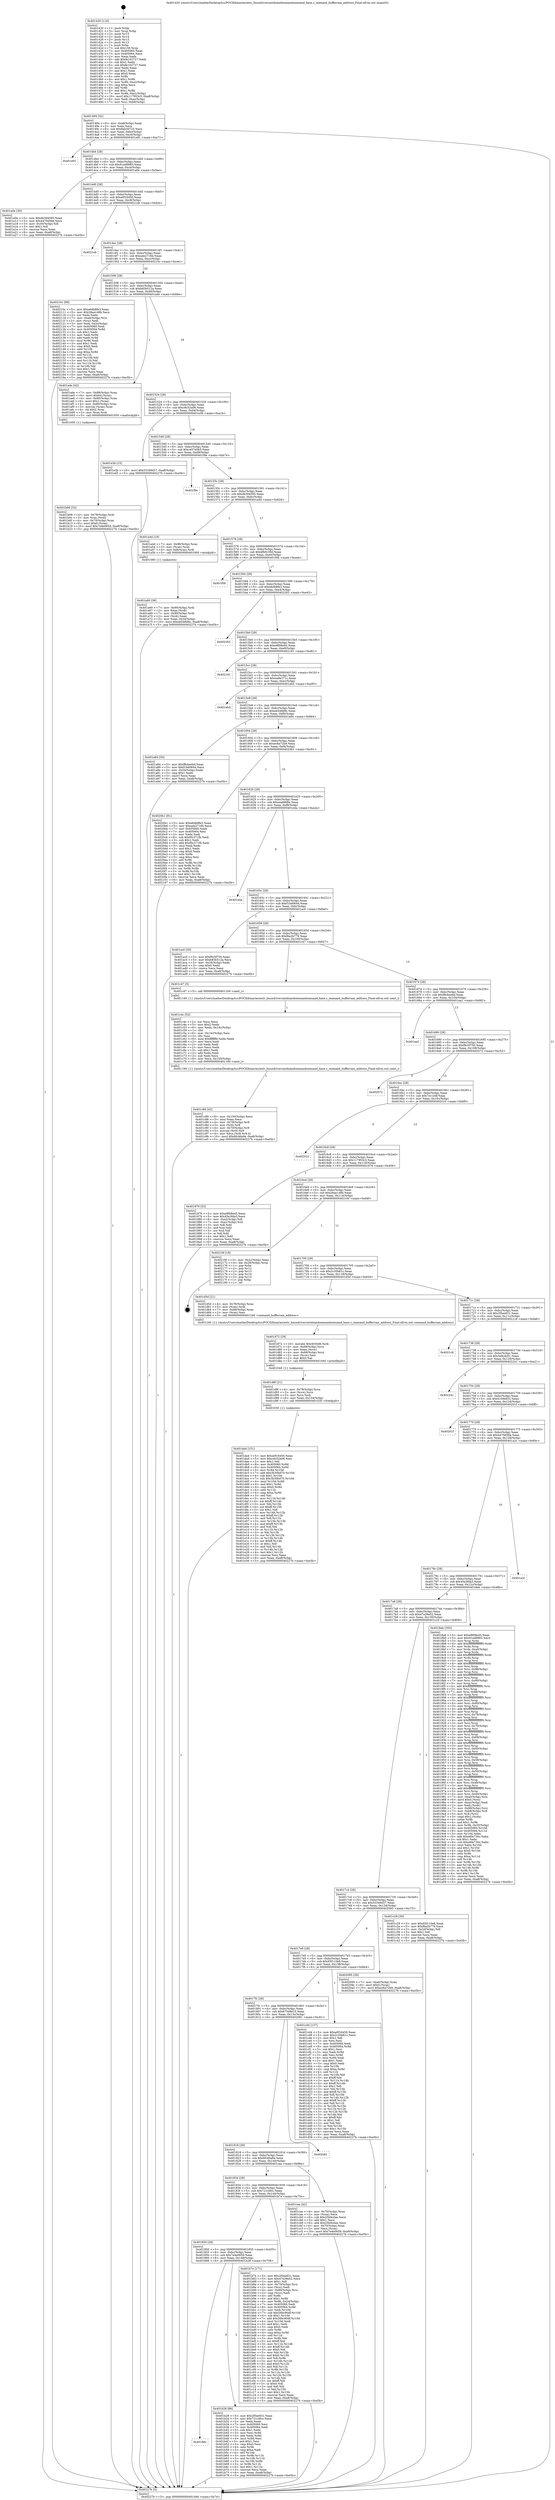 digraph "0x401420" {
  label = "0x401420 (/mnt/c/Users/mathe/Desktop/tcc/POCII/binaries/extr_linuxdriversmtdnandonenandonenand_base.c_onenand_bufferram_address_Final-ollvm.out::main(0))"
  labelloc = "t"
  node[shape=record]

  Entry [label="",width=0.3,height=0.3,shape=circle,fillcolor=black,style=filled]
  "0x401494" [label="{
     0x401494 [32]\l
     | [instrs]\l
     &nbsp;&nbsp;0x401494 \<+6\>: mov -0xa8(%rbp),%eax\l
     &nbsp;&nbsp;0x40149a \<+2\>: mov %eax,%ecx\l
     &nbsp;&nbsp;0x40149c \<+6\>: sub $0x8ab30723,%ecx\l
     &nbsp;&nbsp;0x4014a2 \<+6\>: mov %eax,-0xbc(%rbp)\l
     &nbsp;&nbsp;0x4014a8 \<+6\>: mov %ecx,-0xc0(%rbp)\l
     &nbsp;&nbsp;0x4014ae \<+6\>: je 0000000000401e91 \<main+0xa71\>\l
  }"]
  "0x401e91" [label="{
     0x401e91\l
  }", style=dashed]
  "0x4014b4" [label="{
     0x4014b4 [28]\l
     | [instrs]\l
     &nbsp;&nbsp;0x4014b4 \<+5\>: jmp 00000000004014b9 \<main+0x99\>\l
     &nbsp;&nbsp;0x4014b9 \<+6\>: mov -0xbc(%rbp),%eax\l
     &nbsp;&nbsp;0x4014bf \<+5\>: sub $0x91ed9883,%eax\l
     &nbsp;&nbsp;0x4014c4 \<+6\>: mov %eax,-0xc4(%rbp)\l
     &nbsp;&nbsp;0x4014ca \<+6\>: je 0000000000401a0e \<main+0x5ee\>\l
  }"]
  Exit [label="",width=0.3,height=0.3,shape=circle,fillcolor=black,style=filled,peripheries=2]
  "0x401a0e" [label="{
     0x401a0e [30]\l
     | [instrs]\l
     &nbsp;&nbsp;0x401a0e \<+5\>: mov $0xdb394595,%eax\l
     &nbsp;&nbsp;0x401a13 \<+5\>: mov $0x4470d56e,%ecx\l
     &nbsp;&nbsp;0x401a18 \<+3\>: mov -0x35(%rbp),%dl\l
     &nbsp;&nbsp;0x401a1b \<+3\>: test $0x1,%dl\l
     &nbsp;&nbsp;0x401a1e \<+3\>: cmovne %ecx,%eax\l
     &nbsp;&nbsp;0x401a21 \<+6\>: mov %eax,-0xa8(%rbp)\l
     &nbsp;&nbsp;0x401a27 \<+5\>: jmp 000000000040227b \<main+0xe5b\>\l
  }"]
  "0x4014d0" [label="{
     0x4014d0 [28]\l
     | [instrs]\l
     &nbsp;&nbsp;0x4014d0 \<+5\>: jmp 00000000004014d5 \<main+0xb5\>\l
     &nbsp;&nbsp;0x4014d5 \<+6\>: mov -0xbc(%rbp),%eax\l
     &nbsp;&nbsp;0x4014db \<+5\>: sub $0xa0f16450,%eax\l
     &nbsp;&nbsp;0x4014e0 \<+6\>: mov %eax,-0xc8(%rbp)\l
     &nbsp;&nbsp;0x4014e6 \<+6\>: je 00000000004021eb \<main+0xdcb\>\l
  }"]
  "0x401da4" [label="{
     0x401da4 [151]\l
     | [instrs]\l
     &nbsp;&nbsp;0x401da4 \<+5\>: mov $0xa0f16450,%eax\l
     &nbsp;&nbsp;0x401da9 \<+5\>: mov $0xc6c52a06,%esi\l
     &nbsp;&nbsp;0x401dae \<+2\>: mov $0x1,%dl\l
     &nbsp;&nbsp;0x401db0 \<+8\>: mov 0x405060,%r8d\l
     &nbsp;&nbsp;0x401db8 \<+8\>: mov 0x405064,%r9d\l
     &nbsp;&nbsp;0x401dc0 \<+3\>: mov %r8d,%r10d\l
     &nbsp;&nbsp;0x401dc3 \<+7\>: add $0x3b30bd70,%r10d\l
     &nbsp;&nbsp;0x401dca \<+4\>: sub $0x1,%r10d\l
     &nbsp;&nbsp;0x401dce \<+7\>: sub $0x3b30bd70,%r10d\l
     &nbsp;&nbsp;0x401dd5 \<+4\>: imul %r10d,%r8d\l
     &nbsp;&nbsp;0x401dd9 \<+4\>: and $0x1,%r8d\l
     &nbsp;&nbsp;0x401ddd \<+4\>: cmp $0x0,%r8d\l
     &nbsp;&nbsp;0x401de1 \<+4\>: sete %r11b\l
     &nbsp;&nbsp;0x401de5 \<+4\>: cmp $0xa,%r9d\l
     &nbsp;&nbsp;0x401de9 \<+3\>: setl %bl\l
     &nbsp;&nbsp;0x401dec \<+3\>: mov %r11b,%r14b\l
     &nbsp;&nbsp;0x401def \<+4\>: xor $0xff,%r14b\l
     &nbsp;&nbsp;0x401df3 \<+3\>: mov %bl,%r15b\l
     &nbsp;&nbsp;0x401df6 \<+4\>: xor $0xff,%r15b\l
     &nbsp;&nbsp;0x401dfa \<+3\>: xor $0x1,%dl\l
     &nbsp;&nbsp;0x401dfd \<+3\>: mov %r14b,%r12b\l
     &nbsp;&nbsp;0x401e00 \<+4\>: and $0xff,%r12b\l
     &nbsp;&nbsp;0x401e04 \<+3\>: and %dl,%r11b\l
     &nbsp;&nbsp;0x401e07 \<+3\>: mov %r15b,%r13b\l
     &nbsp;&nbsp;0x401e0a \<+4\>: and $0xff,%r13b\l
     &nbsp;&nbsp;0x401e0e \<+2\>: and %dl,%bl\l
     &nbsp;&nbsp;0x401e10 \<+3\>: or %r11b,%r12b\l
     &nbsp;&nbsp;0x401e13 \<+3\>: or %bl,%r13b\l
     &nbsp;&nbsp;0x401e16 \<+3\>: xor %r13b,%r12b\l
     &nbsp;&nbsp;0x401e19 \<+3\>: or %r15b,%r14b\l
     &nbsp;&nbsp;0x401e1c \<+4\>: xor $0xff,%r14b\l
     &nbsp;&nbsp;0x401e20 \<+3\>: or $0x1,%dl\l
     &nbsp;&nbsp;0x401e23 \<+3\>: and %dl,%r14b\l
     &nbsp;&nbsp;0x401e26 \<+3\>: or %r14b,%r12b\l
     &nbsp;&nbsp;0x401e29 \<+4\>: test $0x1,%r12b\l
     &nbsp;&nbsp;0x401e2d \<+3\>: cmovne %esi,%eax\l
     &nbsp;&nbsp;0x401e30 \<+6\>: mov %eax,-0xa8(%rbp)\l
     &nbsp;&nbsp;0x401e36 \<+5\>: jmp 000000000040227b \<main+0xe5b\>\l
  }"]
  "0x4021eb" [label="{
     0x4021eb\l
  }", style=dashed]
  "0x4014ec" [label="{
     0x4014ec [28]\l
     | [instrs]\l
     &nbsp;&nbsp;0x4014ec \<+5\>: jmp 00000000004014f1 \<main+0xd1\>\l
     &nbsp;&nbsp;0x4014f1 \<+6\>: mov -0xbc(%rbp),%eax\l
     &nbsp;&nbsp;0x4014f7 \<+5\>: sub $0xade2716b,%eax\l
     &nbsp;&nbsp;0x4014fc \<+6\>: mov %eax,-0xcc(%rbp)\l
     &nbsp;&nbsp;0x401502 \<+6\>: je 000000000040210c \<main+0xcec\>\l
  }"]
  "0x401d8f" [label="{
     0x401d8f [21]\l
     | [instrs]\l
     &nbsp;&nbsp;0x401d8f \<+4\>: mov -0x78(%rbp),%rcx\l
     &nbsp;&nbsp;0x401d93 \<+3\>: mov (%rcx),%rcx\l
     &nbsp;&nbsp;0x401d96 \<+3\>: mov %rcx,%rdi\l
     &nbsp;&nbsp;0x401d99 \<+6\>: mov %eax,-0x154(%rbp)\l
     &nbsp;&nbsp;0x401d9f \<+5\>: call 0000000000401030 \<free@plt\>\l
     | [calls]\l
     &nbsp;&nbsp;0x401030 \{1\} (unknown)\l
  }"]
  "0x40210c" [label="{
     0x40210c [99]\l
     | [instrs]\l
     &nbsp;&nbsp;0x40210c \<+5\>: mov $0xe6db8fe3,%eax\l
     &nbsp;&nbsp;0x402111 \<+5\>: mov $0x28aa148b,%ecx\l
     &nbsp;&nbsp;0x402116 \<+2\>: xor %edx,%edx\l
     &nbsp;&nbsp;0x402118 \<+7\>: mov -0xa0(%rbp),%rsi\l
     &nbsp;&nbsp;0x40211f \<+2\>: mov (%rsi),%edi\l
     &nbsp;&nbsp;0x402121 \<+3\>: mov %edi,-0x2c(%rbp)\l
     &nbsp;&nbsp;0x402124 \<+7\>: mov 0x405060,%edi\l
     &nbsp;&nbsp;0x40212b \<+8\>: mov 0x405064,%r8d\l
     &nbsp;&nbsp;0x402133 \<+3\>: sub $0x1,%edx\l
     &nbsp;&nbsp;0x402136 \<+3\>: mov %edi,%r9d\l
     &nbsp;&nbsp;0x402139 \<+3\>: add %edx,%r9d\l
     &nbsp;&nbsp;0x40213c \<+4\>: imul %r9d,%edi\l
     &nbsp;&nbsp;0x402140 \<+3\>: and $0x1,%edi\l
     &nbsp;&nbsp;0x402143 \<+3\>: cmp $0x0,%edi\l
     &nbsp;&nbsp;0x402146 \<+4\>: sete %r10b\l
     &nbsp;&nbsp;0x40214a \<+4\>: cmp $0xa,%r8d\l
     &nbsp;&nbsp;0x40214e \<+4\>: setl %r11b\l
     &nbsp;&nbsp;0x402152 \<+3\>: mov %r10b,%bl\l
     &nbsp;&nbsp;0x402155 \<+3\>: and %r11b,%bl\l
     &nbsp;&nbsp;0x402158 \<+3\>: xor %r11b,%r10b\l
     &nbsp;&nbsp;0x40215b \<+3\>: or %r10b,%bl\l
     &nbsp;&nbsp;0x40215e \<+3\>: test $0x1,%bl\l
     &nbsp;&nbsp;0x402161 \<+3\>: cmovne %ecx,%eax\l
     &nbsp;&nbsp;0x402164 \<+6\>: mov %eax,-0xa8(%rbp)\l
     &nbsp;&nbsp;0x40216a \<+5\>: jmp 000000000040227b \<main+0xe5b\>\l
  }"]
  "0x401508" [label="{
     0x401508 [28]\l
     | [instrs]\l
     &nbsp;&nbsp;0x401508 \<+5\>: jmp 000000000040150d \<main+0xed\>\l
     &nbsp;&nbsp;0x40150d \<+6\>: mov -0xbc(%rbp),%eax\l
     &nbsp;&nbsp;0x401513 \<+5\>: sub $0xb83b512a,%eax\l
     &nbsp;&nbsp;0x401518 \<+6\>: mov %eax,-0xd0(%rbp)\l
     &nbsp;&nbsp;0x40151e \<+6\>: je 0000000000401ade \<main+0x6be\>\l
  }"]
  "0x401d72" [label="{
     0x401d72 [29]\l
     | [instrs]\l
     &nbsp;&nbsp;0x401d72 \<+10\>: movabs $0x4030d6,%rdi\l
     &nbsp;&nbsp;0x401d7c \<+4\>: mov -0x68(%rbp),%rcx\l
     &nbsp;&nbsp;0x401d80 \<+2\>: mov %eax,(%rcx)\l
     &nbsp;&nbsp;0x401d82 \<+4\>: mov -0x68(%rbp),%rcx\l
     &nbsp;&nbsp;0x401d86 \<+2\>: mov (%rcx),%esi\l
     &nbsp;&nbsp;0x401d88 \<+2\>: mov $0x0,%al\l
     &nbsp;&nbsp;0x401d8a \<+5\>: call 0000000000401040 \<printf@plt\>\l
     | [calls]\l
     &nbsp;&nbsp;0x401040 \{1\} (unknown)\l
  }"]
  "0x401ade" [label="{
     0x401ade [42]\l
     | [instrs]\l
     &nbsp;&nbsp;0x401ade \<+7\>: mov -0x88(%rbp),%rax\l
     &nbsp;&nbsp;0x401ae5 \<+6\>: movl $0x64,(%rax)\l
     &nbsp;&nbsp;0x401aeb \<+4\>: mov -0x80(%rbp),%rax\l
     &nbsp;&nbsp;0x401aef \<+6\>: movl $0x1,(%rax)\l
     &nbsp;&nbsp;0x401af5 \<+4\>: mov -0x80(%rbp),%rax\l
     &nbsp;&nbsp;0x401af9 \<+3\>: movslq (%rax),%rax\l
     &nbsp;&nbsp;0x401afc \<+4\>: shl $0x2,%rax\l
     &nbsp;&nbsp;0x401b00 \<+3\>: mov %rax,%rdi\l
     &nbsp;&nbsp;0x401b03 \<+5\>: call 0000000000401050 \<malloc@plt\>\l
     | [calls]\l
     &nbsp;&nbsp;0x401050 \{1\} (unknown)\l
  }"]
  "0x401524" [label="{
     0x401524 [28]\l
     | [instrs]\l
     &nbsp;&nbsp;0x401524 \<+5\>: jmp 0000000000401529 \<main+0x109\>\l
     &nbsp;&nbsp;0x401529 \<+6\>: mov -0xbc(%rbp),%eax\l
     &nbsp;&nbsp;0x40152f \<+5\>: sub $0xc6c52a06,%eax\l
     &nbsp;&nbsp;0x401534 \<+6\>: mov %eax,-0xd4(%rbp)\l
     &nbsp;&nbsp;0x40153a \<+6\>: je 0000000000401e3b \<main+0xa1b\>\l
  }"]
  "0x401c80" [label="{
     0x401c80 [42]\l
     | [instrs]\l
     &nbsp;&nbsp;0x401c80 \<+6\>: mov -0x150(%rbp),%ecx\l
     &nbsp;&nbsp;0x401c86 \<+3\>: imul %eax,%ecx\l
     &nbsp;&nbsp;0x401c89 \<+4\>: mov -0x78(%rbp),%r8\l
     &nbsp;&nbsp;0x401c8d \<+3\>: mov (%r8),%r8\l
     &nbsp;&nbsp;0x401c90 \<+4\>: mov -0x70(%rbp),%r9\l
     &nbsp;&nbsp;0x401c94 \<+3\>: movslq (%r9),%r9\l
     &nbsp;&nbsp;0x401c97 \<+4\>: mov %ecx,(%r8,%r9,4)\l
     &nbsp;&nbsp;0x401c9b \<+10\>: movl $0x6fc46a9e,-0xa8(%rbp)\l
     &nbsp;&nbsp;0x401ca5 \<+5\>: jmp 000000000040227b \<main+0xe5b\>\l
  }"]
  "0x401e3b" [label="{
     0x401e3b [15]\l
     | [instrs]\l
     &nbsp;&nbsp;0x401e3b \<+10\>: movl $0x53349d37,-0xa8(%rbp)\l
     &nbsp;&nbsp;0x401e45 \<+5\>: jmp 000000000040227b \<main+0xe5b\>\l
  }"]
  "0x401540" [label="{
     0x401540 [28]\l
     | [instrs]\l
     &nbsp;&nbsp;0x401540 \<+5\>: jmp 0000000000401545 \<main+0x125\>\l
     &nbsp;&nbsp;0x401545 \<+6\>: mov -0xbc(%rbp),%eax\l
     &nbsp;&nbsp;0x40154b \<+5\>: sub $0xce57a0b5,%eax\l
     &nbsp;&nbsp;0x401550 \<+6\>: mov %eax,-0xd8(%rbp)\l
     &nbsp;&nbsp;0x401556 \<+6\>: je 0000000000401f9e \<main+0xb7e\>\l
  }"]
  "0x401c4c" [label="{
     0x401c4c [52]\l
     | [instrs]\l
     &nbsp;&nbsp;0x401c4c \<+2\>: xor %ecx,%ecx\l
     &nbsp;&nbsp;0x401c4e \<+5\>: mov $0x2,%edx\l
     &nbsp;&nbsp;0x401c53 \<+6\>: mov %edx,-0x14c(%rbp)\l
     &nbsp;&nbsp;0x401c59 \<+1\>: cltd\l
     &nbsp;&nbsp;0x401c5a \<+6\>: mov -0x14c(%rbp),%esi\l
     &nbsp;&nbsp;0x401c60 \<+2\>: idiv %esi\l
     &nbsp;&nbsp;0x401c62 \<+6\>: imul $0xfffffffe,%edx,%edx\l
     &nbsp;&nbsp;0x401c68 \<+2\>: mov %ecx,%edi\l
     &nbsp;&nbsp;0x401c6a \<+2\>: sub %edx,%edi\l
     &nbsp;&nbsp;0x401c6c \<+2\>: mov %ecx,%edx\l
     &nbsp;&nbsp;0x401c6e \<+3\>: sub $0x1,%edx\l
     &nbsp;&nbsp;0x401c71 \<+2\>: add %edx,%edi\l
     &nbsp;&nbsp;0x401c73 \<+2\>: sub %edi,%ecx\l
     &nbsp;&nbsp;0x401c75 \<+6\>: mov %ecx,-0x150(%rbp)\l
     &nbsp;&nbsp;0x401c7b \<+5\>: call 0000000000401160 \<next_i\>\l
     | [calls]\l
     &nbsp;&nbsp;0x401160 \{1\} (/mnt/c/Users/mathe/Desktop/tcc/POCII/binaries/extr_linuxdriversmtdnandonenandonenand_base.c_onenand_bufferram_address_Final-ollvm.out::next_i)\l
  }"]
  "0x401f9e" [label="{
     0x401f9e\l
  }", style=dashed]
  "0x40155c" [label="{
     0x40155c [28]\l
     | [instrs]\l
     &nbsp;&nbsp;0x40155c \<+5\>: jmp 0000000000401561 \<main+0x141\>\l
     &nbsp;&nbsp;0x401561 \<+6\>: mov -0xbc(%rbp),%eax\l
     &nbsp;&nbsp;0x401567 \<+5\>: sub $0xdb394595,%eax\l
     &nbsp;&nbsp;0x40156c \<+6\>: mov %eax,-0xdc(%rbp)\l
     &nbsp;&nbsp;0x401572 \<+6\>: je 0000000000401a4d \<main+0x62d\>\l
  }"]
  "0x40186c" [label="{
     0x40186c\l
  }", style=dashed]
  "0x401a4d" [label="{
     0x401a4d [19]\l
     | [instrs]\l
     &nbsp;&nbsp;0x401a4d \<+7\>: mov -0x98(%rbp),%rax\l
     &nbsp;&nbsp;0x401a54 \<+3\>: mov (%rax),%rax\l
     &nbsp;&nbsp;0x401a57 \<+4\>: mov 0x8(%rax),%rdi\l
     &nbsp;&nbsp;0x401a5b \<+5\>: call 0000000000401060 \<atoi@plt\>\l
     | [calls]\l
     &nbsp;&nbsp;0x401060 \{1\} (unknown)\l
  }"]
  "0x401578" [label="{
     0x401578 [28]\l
     | [instrs]\l
     &nbsp;&nbsp;0x401578 \<+5\>: jmp 000000000040157d \<main+0x15d\>\l
     &nbsp;&nbsp;0x40157d \<+6\>: mov -0xbc(%rbp),%eax\l
     &nbsp;&nbsp;0x401583 \<+5\>: sub $0xdfb0c30d,%eax\l
     &nbsp;&nbsp;0x401588 \<+6\>: mov %eax,-0xe0(%rbp)\l
     &nbsp;&nbsp;0x40158e \<+6\>: je 0000000000401f0b \<main+0xaeb\>\l
  }"]
  "0x401b28" [label="{
     0x401b28 [86]\l
     | [instrs]\l
     &nbsp;&nbsp;0x401b28 \<+5\>: mov $0x2f5ee631,%eax\l
     &nbsp;&nbsp;0x401b2d \<+5\>: mov $0x721c0fcc,%ecx\l
     &nbsp;&nbsp;0x401b32 \<+2\>: xor %edx,%edx\l
     &nbsp;&nbsp;0x401b34 \<+7\>: mov 0x405060,%esi\l
     &nbsp;&nbsp;0x401b3b \<+7\>: mov 0x405064,%edi\l
     &nbsp;&nbsp;0x401b42 \<+3\>: sub $0x1,%edx\l
     &nbsp;&nbsp;0x401b45 \<+3\>: mov %esi,%r8d\l
     &nbsp;&nbsp;0x401b48 \<+3\>: add %edx,%r8d\l
     &nbsp;&nbsp;0x401b4b \<+4\>: imul %r8d,%esi\l
     &nbsp;&nbsp;0x401b4f \<+3\>: and $0x1,%esi\l
     &nbsp;&nbsp;0x401b52 \<+3\>: cmp $0x0,%esi\l
     &nbsp;&nbsp;0x401b55 \<+4\>: sete %r9b\l
     &nbsp;&nbsp;0x401b59 \<+3\>: cmp $0xa,%edi\l
     &nbsp;&nbsp;0x401b5c \<+4\>: setl %r10b\l
     &nbsp;&nbsp;0x401b60 \<+3\>: mov %r9b,%r11b\l
     &nbsp;&nbsp;0x401b63 \<+3\>: and %r10b,%r11b\l
     &nbsp;&nbsp;0x401b66 \<+3\>: xor %r10b,%r9b\l
     &nbsp;&nbsp;0x401b69 \<+3\>: or %r9b,%r11b\l
     &nbsp;&nbsp;0x401b6c \<+4\>: test $0x1,%r11b\l
     &nbsp;&nbsp;0x401b70 \<+3\>: cmovne %ecx,%eax\l
     &nbsp;&nbsp;0x401b73 \<+6\>: mov %eax,-0xa8(%rbp)\l
     &nbsp;&nbsp;0x401b79 \<+5\>: jmp 000000000040227b \<main+0xe5b\>\l
  }"]
  "0x401f0b" [label="{
     0x401f0b\l
  }", style=dashed]
  "0x401594" [label="{
     0x401594 [28]\l
     | [instrs]\l
     &nbsp;&nbsp;0x401594 \<+5\>: jmp 0000000000401599 \<main+0x179\>\l
     &nbsp;&nbsp;0x401599 \<+6\>: mov -0xbc(%rbp),%eax\l
     &nbsp;&nbsp;0x40159f \<+5\>: sub $0xe6db8fe3,%eax\l
     &nbsp;&nbsp;0x4015a4 \<+6\>: mov %eax,-0xe4(%rbp)\l
     &nbsp;&nbsp;0x4015aa \<+6\>: je 0000000000402263 \<main+0xe43\>\l
  }"]
  "0x401850" [label="{
     0x401850 [28]\l
     | [instrs]\l
     &nbsp;&nbsp;0x401850 \<+5\>: jmp 0000000000401855 \<main+0x435\>\l
     &nbsp;&nbsp;0x401855 \<+6\>: mov -0xbc(%rbp),%eax\l
     &nbsp;&nbsp;0x40185b \<+5\>: sub $0x7e4e0659,%eax\l
     &nbsp;&nbsp;0x401860 \<+6\>: mov %eax,-0x148(%rbp)\l
     &nbsp;&nbsp;0x401866 \<+6\>: je 0000000000401b28 \<main+0x708\>\l
  }"]
  "0x402263" [label="{
     0x402263\l
  }", style=dashed]
  "0x4015b0" [label="{
     0x4015b0 [28]\l
     | [instrs]\l
     &nbsp;&nbsp;0x4015b0 \<+5\>: jmp 00000000004015b5 \<main+0x195\>\l
     &nbsp;&nbsp;0x4015b5 \<+6\>: mov -0xbc(%rbp),%eax\l
     &nbsp;&nbsp;0x4015bb \<+5\>: sub $0xe8f08e45,%eax\l
     &nbsp;&nbsp;0x4015c0 \<+6\>: mov %eax,-0xe8(%rbp)\l
     &nbsp;&nbsp;0x4015c6 \<+6\>: je 0000000000402181 \<main+0xd61\>\l
  }"]
  "0x401b7e" [label="{
     0x401b7e [171]\l
     | [instrs]\l
     &nbsp;&nbsp;0x401b7e \<+5\>: mov $0x2f5ee631,%eax\l
     &nbsp;&nbsp;0x401b83 \<+5\>: mov $0x47a39e52,%ecx\l
     &nbsp;&nbsp;0x401b88 \<+2\>: mov $0x1,%dl\l
     &nbsp;&nbsp;0x401b8a \<+4\>: mov -0x70(%rbp),%rsi\l
     &nbsp;&nbsp;0x401b8e \<+2\>: mov (%rsi),%edi\l
     &nbsp;&nbsp;0x401b90 \<+4\>: mov -0x80(%rbp),%rsi\l
     &nbsp;&nbsp;0x401b94 \<+2\>: cmp (%rsi),%edi\l
     &nbsp;&nbsp;0x401b96 \<+4\>: setl %r8b\l
     &nbsp;&nbsp;0x401b9a \<+4\>: and $0x1,%r8b\l
     &nbsp;&nbsp;0x401b9e \<+4\>: mov %r8b,-0x2d(%rbp)\l
     &nbsp;&nbsp;0x401ba2 \<+7\>: mov 0x405060,%edi\l
     &nbsp;&nbsp;0x401ba9 \<+8\>: mov 0x405064,%r9d\l
     &nbsp;&nbsp;0x401bb1 \<+3\>: mov %edi,%r10d\l
     &nbsp;&nbsp;0x401bb4 \<+7\>: sub $0x26bc90df,%r10d\l
     &nbsp;&nbsp;0x401bbb \<+4\>: sub $0x1,%r10d\l
     &nbsp;&nbsp;0x401bbf \<+7\>: add $0x26bc90df,%r10d\l
     &nbsp;&nbsp;0x401bc6 \<+4\>: imul %r10d,%edi\l
     &nbsp;&nbsp;0x401bca \<+3\>: and $0x1,%edi\l
     &nbsp;&nbsp;0x401bcd \<+3\>: cmp $0x0,%edi\l
     &nbsp;&nbsp;0x401bd0 \<+4\>: sete %r8b\l
     &nbsp;&nbsp;0x401bd4 \<+4\>: cmp $0xa,%r9d\l
     &nbsp;&nbsp;0x401bd8 \<+4\>: setl %r11b\l
     &nbsp;&nbsp;0x401bdc \<+3\>: mov %r8b,%bl\l
     &nbsp;&nbsp;0x401bdf \<+3\>: xor $0xff,%bl\l
     &nbsp;&nbsp;0x401be2 \<+3\>: mov %r11b,%r14b\l
     &nbsp;&nbsp;0x401be5 \<+4\>: xor $0xff,%r14b\l
     &nbsp;&nbsp;0x401be9 \<+3\>: xor $0x0,%dl\l
     &nbsp;&nbsp;0x401bec \<+3\>: mov %bl,%r15b\l
     &nbsp;&nbsp;0x401bef \<+4\>: and $0x0,%r15b\l
     &nbsp;&nbsp;0x401bf3 \<+3\>: and %dl,%r8b\l
     &nbsp;&nbsp;0x401bf6 \<+3\>: mov %r14b,%r12b\l
     &nbsp;&nbsp;0x401bf9 \<+4\>: and $0x0,%r12b\l
     &nbsp;&nbsp;0x401bfd \<+3\>: and %dl,%r11b\l
     &nbsp;&nbsp;0x401c00 \<+3\>: or %r8b,%r15b\l
     &nbsp;&nbsp;0x401c03 \<+3\>: or %r11b,%r12b\l
     &nbsp;&nbsp;0x401c06 \<+3\>: xor %r12b,%r15b\l
     &nbsp;&nbsp;0x401c09 \<+3\>: or %r14b,%bl\l
     &nbsp;&nbsp;0x401c0c \<+3\>: xor $0xff,%bl\l
     &nbsp;&nbsp;0x401c0f \<+3\>: or $0x0,%dl\l
     &nbsp;&nbsp;0x401c12 \<+2\>: and %dl,%bl\l
     &nbsp;&nbsp;0x401c14 \<+3\>: or %bl,%r15b\l
     &nbsp;&nbsp;0x401c17 \<+4\>: test $0x1,%r15b\l
     &nbsp;&nbsp;0x401c1b \<+3\>: cmovne %ecx,%eax\l
     &nbsp;&nbsp;0x401c1e \<+6\>: mov %eax,-0xa8(%rbp)\l
     &nbsp;&nbsp;0x401c24 \<+5\>: jmp 000000000040227b \<main+0xe5b\>\l
  }"]
  "0x402181" [label="{
     0x402181\l
  }", style=dashed]
  "0x4015cc" [label="{
     0x4015cc [28]\l
     | [instrs]\l
     &nbsp;&nbsp;0x4015cc \<+5\>: jmp 00000000004015d1 \<main+0x1b1\>\l
     &nbsp;&nbsp;0x4015d1 \<+6\>: mov -0xbc(%rbp),%eax\l
     &nbsp;&nbsp;0x4015d7 \<+5\>: sub $0xea9e271c,%eax\l
     &nbsp;&nbsp;0x4015dc \<+6\>: mov %eax,-0xec(%rbp)\l
     &nbsp;&nbsp;0x4015e2 \<+6\>: je 0000000000401eb5 \<main+0xa95\>\l
  }"]
  "0x401834" [label="{
     0x401834 [28]\l
     | [instrs]\l
     &nbsp;&nbsp;0x401834 \<+5\>: jmp 0000000000401839 \<main+0x419\>\l
     &nbsp;&nbsp;0x401839 \<+6\>: mov -0xbc(%rbp),%eax\l
     &nbsp;&nbsp;0x40183f \<+5\>: sub $0x721c0fcc,%eax\l
     &nbsp;&nbsp;0x401844 \<+6\>: mov %eax,-0x144(%rbp)\l
     &nbsp;&nbsp;0x40184a \<+6\>: je 0000000000401b7e \<main+0x75e\>\l
  }"]
  "0x401eb5" [label="{
     0x401eb5\l
  }", style=dashed]
  "0x4015e8" [label="{
     0x4015e8 [28]\l
     | [instrs]\l
     &nbsp;&nbsp;0x4015e8 \<+5\>: jmp 00000000004015ed \<main+0x1cd\>\l
     &nbsp;&nbsp;0x4015ed \<+6\>: mov -0xbc(%rbp),%eax\l
     &nbsp;&nbsp;0x4015f3 \<+5\>: sub $0xeb548d9c,%eax\l
     &nbsp;&nbsp;0x4015f8 \<+6\>: mov %eax,-0xf0(%rbp)\l
     &nbsp;&nbsp;0x4015fe \<+6\>: je 0000000000401a84 \<main+0x664\>\l
  }"]
  "0x401caa" [label="{
     0x401caa [42]\l
     | [instrs]\l
     &nbsp;&nbsp;0x401caa \<+4\>: mov -0x70(%rbp),%rax\l
     &nbsp;&nbsp;0x401cae \<+2\>: mov (%rax),%ecx\l
     &nbsp;&nbsp;0x401cb0 \<+6\>: sub $0x25b9cdae,%ecx\l
     &nbsp;&nbsp;0x401cb6 \<+3\>: add $0x1,%ecx\l
     &nbsp;&nbsp;0x401cb9 \<+6\>: add $0x25b9cdae,%ecx\l
     &nbsp;&nbsp;0x401cbf \<+4\>: mov -0x70(%rbp),%rax\l
     &nbsp;&nbsp;0x401cc3 \<+2\>: mov %ecx,(%rax)\l
     &nbsp;&nbsp;0x401cc5 \<+10\>: movl $0x7e4e0659,-0xa8(%rbp)\l
     &nbsp;&nbsp;0x401ccf \<+5\>: jmp 000000000040227b \<main+0xe5b\>\l
  }"]
  "0x401a84" [label="{
     0x401a84 [30]\l
     | [instrs]\l
     &nbsp;&nbsp;0x401a84 \<+5\>: mov $0xf8cbeebd,%eax\l
     &nbsp;&nbsp;0x401a89 \<+5\>: mov $0xf1bd0644,%ecx\l
     &nbsp;&nbsp;0x401a8e \<+3\>: mov -0x34(%rbp),%edx\l
     &nbsp;&nbsp;0x401a91 \<+3\>: cmp $0x1,%edx\l
     &nbsp;&nbsp;0x401a94 \<+3\>: cmovl %ecx,%eax\l
     &nbsp;&nbsp;0x401a97 \<+6\>: mov %eax,-0xa8(%rbp)\l
     &nbsp;&nbsp;0x401a9d \<+5\>: jmp 000000000040227b \<main+0xe5b\>\l
  }"]
  "0x401604" [label="{
     0x401604 [28]\l
     | [instrs]\l
     &nbsp;&nbsp;0x401604 \<+5\>: jmp 0000000000401609 \<main+0x1e9\>\l
     &nbsp;&nbsp;0x401609 \<+6\>: mov -0xbc(%rbp),%eax\l
     &nbsp;&nbsp;0x40160f \<+5\>: sub $0xec6a72b9,%eax\l
     &nbsp;&nbsp;0x401614 \<+6\>: mov %eax,-0xf4(%rbp)\l
     &nbsp;&nbsp;0x40161a \<+6\>: je 00000000004020b1 \<main+0xc91\>\l
  }"]
  "0x401818" [label="{
     0x401818 [28]\l
     | [instrs]\l
     &nbsp;&nbsp;0x401818 \<+5\>: jmp 000000000040181d \<main+0x3fd\>\l
     &nbsp;&nbsp;0x40181d \<+6\>: mov -0xbc(%rbp),%eax\l
     &nbsp;&nbsp;0x401823 \<+5\>: sub $0x6fc46a9e,%eax\l
     &nbsp;&nbsp;0x401828 \<+6\>: mov %eax,-0x140(%rbp)\l
     &nbsp;&nbsp;0x40182e \<+6\>: je 0000000000401caa \<main+0x88a\>\l
  }"]
  "0x4020b1" [label="{
     0x4020b1 [91]\l
     | [instrs]\l
     &nbsp;&nbsp;0x4020b1 \<+5\>: mov $0xe6db8fe3,%eax\l
     &nbsp;&nbsp;0x4020b6 \<+5\>: mov $0xade2716b,%ecx\l
     &nbsp;&nbsp;0x4020bb \<+7\>: mov 0x405060,%edx\l
     &nbsp;&nbsp;0x4020c2 \<+7\>: mov 0x405064,%esi\l
     &nbsp;&nbsp;0x4020c9 \<+2\>: mov %edx,%edi\l
     &nbsp;&nbsp;0x4020cb \<+6\>: sub $0xf0c371fb,%edi\l
     &nbsp;&nbsp;0x4020d1 \<+3\>: sub $0x1,%edi\l
     &nbsp;&nbsp;0x4020d4 \<+6\>: add $0xf0c371fb,%edi\l
     &nbsp;&nbsp;0x4020da \<+3\>: imul %edi,%edx\l
     &nbsp;&nbsp;0x4020dd \<+3\>: and $0x1,%edx\l
     &nbsp;&nbsp;0x4020e0 \<+3\>: cmp $0x0,%edx\l
     &nbsp;&nbsp;0x4020e3 \<+4\>: sete %r8b\l
     &nbsp;&nbsp;0x4020e7 \<+3\>: cmp $0xa,%esi\l
     &nbsp;&nbsp;0x4020ea \<+4\>: setl %r9b\l
     &nbsp;&nbsp;0x4020ee \<+3\>: mov %r8b,%r10b\l
     &nbsp;&nbsp;0x4020f1 \<+3\>: and %r9b,%r10b\l
     &nbsp;&nbsp;0x4020f4 \<+3\>: xor %r9b,%r8b\l
     &nbsp;&nbsp;0x4020f7 \<+3\>: or %r8b,%r10b\l
     &nbsp;&nbsp;0x4020fa \<+4\>: test $0x1,%r10b\l
     &nbsp;&nbsp;0x4020fe \<+3\>: cmovne %ecx,%eax\l
     &nbsp;&nbsp;0x402101 \<+6\>: mov %eax,-0xa8(%rbp)\l
     &nbsp;&nbsp;0x402107 \<+5\>: jmp 000000000040227b \<main+0xe5b\>\l
  }"]
  "0x401620" [label="{
     0x401620 [28]\l
     | [instrs]\l
     &nbsp;&nbsp;0x401620 \<+5\>: jmp 0000000000401625 \<main+0x205\>\l
     &nbsp;&nbsp;0x401625 \<+6\>: mov -0xbc(%rbp),%eax\l
     &nbsp;&nbsp;0x40162b \<+5\>: sub $0xeeafd68e,%eax\l
     &nbsp;&nbsp;0x401630 \<+6\>: mov %eax,-0xf8(%rbp)\l
     &nbsp;&nbsp;0x401636 \<+6\>: je 0000000000401e4a \<main+0xa2a\>\l
  }"]
  "0x402081" [label="{
     0x402081\l
  }", style=dashed]
  "0x401e4a" [label="{
     0x401e4a\l
  }", style=dashed]
  "0x40163c" [label="{
     0x40163c [28]\l
     | [instrs]\l
     &nbsp;&nbsp;0x40163c \<+5\>: jmp 0000000000401641 \<main+0x221\>\l
     &nbsp;&nbsp;0x401641 \<+6\>: mov -0xbc(%rbp),%eax\l
     &nbsp;&nbsp;0x401647 \<+5\>: sub $0xf1bd0644,%eax\l
     &nbsp;&nbsp;0x40164c \<+6\>: mov %eax,-0xfc(%rbp)\l
     &nbsp;&nbsp;0x401652 \<+6\>: je 0000000000401ac0 \<main+0x6a0\>\l
  }"]
  "0x4017fc" [label="{
     0x4017fc [28]\l
     | [instrs]\l
     &nbsp;&nbsp;0x4017fc \<+5\>: jmp 0000000000401801 \<main+0x3e1\>\l
     &nbsp;&nbsp;0x401801 \<+6\>: mov -0xbc(%rbp),%eax\l
     &nbsp;&nbsp;0x401807 \<+5\>: sub $0x67548e10,%eax\l
     &nbsp;&nbsp;0x40180c \<+6\>: mov %eax,-0x13c(%rbp)\l
     &nbsp;&nbsp;0x401812 \<+6\>: je 0000000000402081 \<main+0xc61\>\l
  }"]
  "0x401ac0" [label="{
     0x401ac0 [30]\l
     | [instrs]\l
     &nbsp;&nbsp;0x401ac0 \<+5\>: mov $0xf9c5f750,%eax\l
     &nbsp;&nbsp;0x401ac5 \<+5\>: mov $0xb83b512a,%ecx\l
     &nbsp;&nbsp;0x401aca \<+3\>: mov -0x34(%rbp),%edx\l
     &nbsp;&nbsp;0x401acd \<+3\>: cmp $0x0,%edx\l
     &nbsp;&nbsp;0x401ad0 \<+3\>: cmove %ecx,%eax\l
     &nbsp;&nbsp;0x401ad3 \<+6\>: mov %eax,-0xa8(%rbp)\l
     &nbsp;&nbsp;0x401ad9 \<+5\>: jmp 000000000040227b \<main+0xe5b\>\l
  }"]
  "0x401658" [label="{
     0x401658 [28]\l
     | [instrs]\l
     &nbsp;&nbsp;0x401658 \<+5\>: jmp 000000000040165d \<main+0x23d\>\l
     &nbsp;&nbsp;0x40165d \<+6\>: mov -0xbc(%rbp),%eax\l
     &nbsp;&nbsp;0x401663 \<+5\>: sub $0xf6a2b779,%eax\l
     &nbsp;&nbsp;0x401668 \<+6\>: mov %eax,-0x100(%rbp)\l
     &nbsp;&nbsp;0x40166e \<+6\>: je 0000000000401c47 \<main+0x827\>\l
  }"]
  "0x401cd4" [label="{
     0x401cd4 [137]\l
     | [instrs]\l
     &nbsp;&nbsp;0x401cd4 \<+5\>: mov $0xa0f16450,%eax\l
     &nbsp;&nbsp;0x401cd9 \<+5\>: mov $0x2c35b61c,%ecx\l
     &nbsp;&nbsp;0x401cde \<+2\>: mov $0x1,%dl\l
     &nbsp;&nbsp;0x401ce0 \<+2\>: xor %esi,%esi\l
     &nbsp;&nbsp;0x401ce2 \<+7\>: mov 0x405060,%edi\l
     &nbsp;&nbsp;0x401ce9 \<+8\>: mov 0x405064,%r8d\l
     &nbsp;&nbsp;0x401cf1 \<+3\>: sub $0x1,%esi\l
     &nbsp;&nbsp;0x401cf4 \<+3\>: mov %edi,%r9d\l
     &nbsp;&nbsp;0x401cf7 \<+3\>: add %esi,%r9d\l
     &nbsp;&nbsp;0x401cfa \<+4\>: imul %r9d,%edi\l
     &nbsp;&nbsp;0x401cfe \<+3\>: and $0x1,%edi\l
     &nbsp;&nbsp;0x401d01 \<+3\>: cmp $0x0,%edi\l
     &nbsp;&nbsp;0x401d04 \<+4\>: sete %r10b\l
     &nbsp;&nbsp;0x401d08 \<+4\>: cmp $0xa,%r8d\l
     &nbsp;&nbsp;0x401d0c \<+4\>: setl %r11b\l
     &nbsp;&nbsp;0x401d10 \<+3\>: mov %r10b,%bl\l
     &nbsp;&nbsp;0x401d13 \<+3\>: xor $0xff,%bl\l
     &nbsp;&nbsp;0x401d16 \<+3\>: mov %r11b,%r14b\l
     &nbsp;&nbsp;0x401d19 \<+4\>: xor $0xff,%r14b\l
     &nbsp;&nbsp;0x401d1d \<+3\>: xor $0x1,%dl\l
     &nbsp;&nbsp;0x401d20 \<+3\>: mov %bl,%r15b\l
     &nbsp;&nbsp;0x401d23 \<+4\>: and $0xff,%r15b\l
     &nbsp;&nbsp;0x401d27 \<+3\>: and %dl,%r10b\l
     &nbsp;&nbsp;0x401d2a \<+3\>: mov %r14b,%r12b\l
     &nbsp;&nbsp;0x401d2d \<+4\>: and $0xff,%r12b\l
     &nbsp;&nbsp;0x401d31 \<+3\>: and %dl,%r11b\l
     &nbsp;&nbsp;0x401d34 \<+3\>: or %r10b,%r15b\l
     &nbsp;&nbsp;0x401d37 \<+3\>: or %r11b,%r12b\l
     &nbsp;&nbsp;0x401d3a \<+3\>: xor %r12b,%r15b\l
     &nbsp;&nbsp;0x401d3d \<+3\>: or %r14b,%bl\l
     &nbsp;&nbsp;0x401d40 \<+3\>: xor $0xff,%bl\l
     &nbsp;&nbsp;0x401d43 \<+3\>: or $0x1,%dl\l
     &nbsp;&nbsp;0x401d46 \<+2\>: and %dl,%bl\l
     &nbsp;&nbsp;0x401d48 \<+3\>: or %bl,%r15b\l
     &nbsp;&nbsp;0x401d4b \<+4\>: test $0x1,%r15b\l
     &nbsp;&nbsp;0x401d4f \<+3\>: cmovne %ecx,%eax\l
     &nbsp;&nbsp;0x401d52 \<+6\>: mov %eax,-0xa8(%rbp)\l
     &nbsp;&nbsp;0x401d58 \<+5\>: jmp 000000000040227b \<main+0xe5b\>\l
  }"]
  "0x401c47" [label="{
     0x401c47 [5]\l
     | [instrs]\l
     &nbsp;&nbsp;0x401c47 \<+5\>: call 0000000000401160 \<next_i\>\l
     | [calls]\l
     &nbsp;&nbsp;0x401160 \{1\} (/mnt/c/Users/mathe/Desktop/tcc/POCII/binaries/extr_linuxdriversmtdnandonenandonenand_base.c_onenand_bufferram_address_Final-ollvm.out::next_i)\l
  }"]
  "0x401674" [label="{
     0x401674 [28]\l
     | [instrs]\l
     &nbsp;&nbsp;0x401674 \<+5\>: jmp 0000000000401679 \<main+0x259\>\l
     &nbsp;&nbsp;0x401679 \<+6\>: mov -0xbc(%rbp),%eax\l
     &nbsp;&nbsp;0x40167f \<+5\>: sub $0xf8cbeebd,%eax\l
     &nbsp;&nbsp;0x401684 \<+6\>: mov %eax,-0x104(%rbp)\l
     &nbsp;&nbsp;0x40168a \<+6\>: je 0000000000401aa2 \<main+0x682\>\l
  }"]
  "0x4017e0" [label="{
     0x4017e0 [28]\l
     | [instrs]\l
     &nbsp;&nbsp;0x4017e0 \<+5\>: jmp 00000000004017e5 \<main+0x3c5\>\l
     &nbsp;&nbsp;0x4017e5 \<+6\>: mov -0xbc(%rbp),%eax\l
     &nbsp;&nbsp;0x4017eb \<+5\>: sub $0x65f110e8,%eax\l
     &nbsp;&nbsp;0x4017f0 \<+6\>: mov %eax,-0x138(%rbp)\l
     &nbsp;&nbsp;0x4017f6 \<+6\>: je 0000000000401cd4 \<main+0x8b4\>\l
  }"]
  "0x401aa2" [label="{
     0x401aa2\l
  }", style=dashed]
  "0x401690" [label="{
     0x401690 [28]\l
     | [instrs]\l
     &nbsp;&nbsp;0x401690 \<+5\>: jmp 0000000000401695 \<main+0x275\>\l
     &nbsp;&nbsp;0x401695 \<+6\>: mov -0xbc(%rbp),%eax\l
     &nbsp;&nbsp;0x40169b \<+5\>: sub $0xf9c5f750,%eax\l
     &nbsp;&nbsp;0x4016a0 \<+6\>: mov %eax,-0x108(%rbp)\l
     &nbsp;&nbsp;0x4016a6 \<+6\>: je 0000000000402072 \<main+0xc52\>\l
  }"]
  "0x402095" [label="{
     0x402095 [28]\l
     | [instrs]\l
     &nbsp;&nbsp;0x402095 \<+7\>: mov -0xa0(%rbp),%rax\l
     &nbsp;&nbsp;0x40209c \<+6\>: movl $0x0,(%rax)\l
     &nbsp;&nbsp;0x4020a2 \<+10\>: movl $0xec6a72b9,-0xa8(%rbp)\l
     &nbsp;&nbsp;0x4020ac \<+5\>: jmp 000000000040227b \<main+0xe5b\>\l
  }"]
  "0x402072" [label="{
     0x402072\l
  }", style=dashed]
  "0x4016ac" [label="{
     0x4016ac [28]\l
     | [instrs]\l
     &nbsp;&nbsp;0x4016ac \<+5\>: jmp 00000000004016b1 \<main+0x291\>\l
     &nbsp;&nbsp;0x4016b1 \<+6\>: mov -0xbc(%rbp),%eax\l
     &nbsp;&nbsp;0x4016b7 \<+5\>: sub $0x7cc1d4f,%eax\l
     &nbsp;&nbsp;0x4016bc \<+6\>: mov %eax,-0x10c(%rbp)\l
     &nbsp;&nbsp;0x4016c2 \<+6\>: je 0000000000402010 \<main+0xbf0\>\l
  }"]
  "0x4017c4" [label="{
     0x4017c4 [28]\l
     | [instrs]\l
     &nbsp;&nbsp;0x4017c4 \<+5\>: jmp 00000000004017c9 \<main+0x3a9\>\l
     &nbsp;&nbsp;0x4017c9 \<+6\>: mov -0xbc(%rbp),%eax\l
     &nbsp;&nbsp;0x4017cf \<+5\>: sub $0x53349d37,%eax\l
     &nbsp;&nbsp;0x4017d4 \<+6\>: mov %eax,-0x134(%rbp)\l
     &nbsp;&nbsp;0x4017da \<+6\>: je 0000000000402095 \<main+0xc75\>\l
  }"]
  "0x402010" [label="{
     0x402010\l
  }", style=dashed]
  "0x4016c8" [label="{
     0x4016c8 [28]\l
     | [instrs]\l
     &nbsp;&nbsp;0x4016c8 \<+5\>: jmp 00000000004016cd \<main+0x2ad\>\l
     &nbsp;&nbsp;0x4016cd \<+6\>: mov -0xbc(%rbp),%eax\l
     &nbsp;&nbsp;0x4016d3 \<+5\>: sub $0x117953c3,%eax\l
     &nbsp;&nbsp;0x4016d8 \<+6\>: mov %eax,-0x110(%rbp)\l
     &nbsp;&nbsp;0x4016de \<+6\>: je 0000000000401876 \<main+0x456\>\l
  }"]
  "0x401c29" [label="{
     0x401c29 [30]\l
     | [instrs]\l
     &nbsp;&nbsp;0x401c29 \<+5\>: mov $0x65f110e8,%eax\l
     &nbsp;&nbsp;0x401c2e \<+5\>: mov $0xf6a2b779,%ecx\l
     &nbsp;&nbsp;0x401c33 \<+3\>: mov -0x2d(%rbp),%dl\l
     &nbsp;&nbsp;0x401c36 \<+3\>: test $0x1,%dl\l
     &nbsp;&nbsp;0x401c39 \<+3\>: cmovne %ecx,%eax\l
     &nbsp;&nbsp;0x401c3c \<+6\>: mov %eax,-0xa8(%rbp)\l
     &nbsp;&nbsp;0x401c42 \<+5\>: jmp 000000000040227b \<main+0xe5b\>\l
  }"]
  "0x401876" [label="{
     0x401876 [53]\l
     | [instrs]\l
     &nbsp;&nbsp;0x401876 \<+5\>: mov $0xe8f08e45,%eax\l
     &nbsp;&nbsp;0x40187b \<+5\>: mov $0x45a3fda3,%ecx\l
     &nbsp;&nbsp;0x401880 \<+6\>: mov -0xa2(%rbp),%dl\l
     &nbsp;&nbsp;0x401886 \<+7\>: mov -0xa1(%rbp),%sil\l
     &nbsp;&nbsp;0x40188d \<+3\>: mov %dl,%dil\l
     &nbsp;&nbsp;0x401890 \<+3\>: and %sil,%dil\l
     &nbsp;&nbsp;0x401893 \<+3\>: xor %sil,%dl\l
     &nbsp;&nbsp;0x401896 \<+3\>: or %dl,%dil\l
     &nbsp;&nbsp;0x401899 \<+4\>: test $0x1,%dil\l
     &nbsp;&nbsp;0x40189d \<+3\>: cmovne %ecx,%eax\l
     &nbsp;&nbsp;0x4018a0 \<+6\>: mov %eax,-0xa8(%rbp)\l
     &nbsp;&nbsp;0x4018a6 \<+5\>: jmp 000000000040227b \<main+0xe5b\>\l
  }"]
  "0x4016e4" [label="{
     0x4016e4 [28]\l
     | [instrs]\l
     &nbsp;&nbsp;0x4016e4 \<+5\>: jmp 00000000004016e9 \<main+0x2c9\>\l
     &nbsp;&nbsp;0x4016e9 \<+6\>: mov -0xbc(%rbp),%eax\l
     &nbsp;&nbsp;0x4016ef \<+5\>: sub $0x28aa148b,%eax\l
     &nbsp;&nbsp;0x4016f4 \<+6\>: mov %eax,-0x114(%rbp)\l
     &nbsp;&nbsp;0x4016fa \<+6\>: je 000000000040216f \<main+0xd4f\>\l
  }"]
  "0x40227b" [label="{
     0x40227b [5]\l
     | [instrs]\l
     &nbsp;&nbsp;0x40227b \<+5\>: jmp 0000000000401494 \<main+0x74\>\l
  }"]
  "0x401420" [label="{
     0x401420 [116]\l
     | [instrs]\l
     &nbsp;&nbsp;0x401420 \<+1\>: push %rbp\l
     &nbsp;&nbsp;0x401421 \<+3\>: mov %rsp,%rbp\l
     &nbsp;&nbsp;0x401424 \<+2\>: push %r15\l
     &nbsp;&nbsp;0x401426 \<+2\>: push %r14\l
     &nbsp;&nbsp;0x401428 \<+2\>: push %r13\l
     &nbsp;&nbsp;0x40142a \<+2\>: push %r12\l
     &nbsp;&nbsp;0x40142c \<+1\>: push %rbx\l
     &nbsp;&nbsp;0x40142d \<+7\>: sub $0x158,%rsp\l
     &nbsp;&nbsp;0x401434 \<+7\>: mov 0x405060,%eax\l
     &nbsp;&nbsp;0x40143b \<+7\>: mov 0x405064,%ecx\l
     &nbsp;&nbsp;0x401442 \<+2\>: mov %eax,%edx\l
     &nbsp;&nbsp;0x401444 \<+6\>: add $0xfe102727,%edx\l
     &nbsp;&nbsp;0x40144a \<+3\>: sub $0x1,%edx\l
     &nbsp;&nbsp;0x40144d \<+6\>: sub $0xfe102727,%edx\l
     &nbsp;&nbsp;0x401453 \<+3\>: imul %edx,%eax\l
     &nbsp;&nbsp;0x401456 \<+3\>: and $0x1,%eax\l
     &nbsp;&nbsp;0x401459 \<+3\>: cmp $0x0,%eax\l
     &nbsp;&nbsp;0x40145c \<+4\>: sete %r8b\l
     &nbsp;&nbsp;0x401460 \<+4\>: and $0x1,%r8b\l
     &nbsp;&nbsp;0x401464 \<+7\>: mov %r8b,-0xa2(%rbp)\l
     &nbsp;&nbsp;0x40146b \<+3\>: cmp $0xa,%ecx\l
     &nbsp;&nbsp;0x40146e \<+4\>: setl %r8b\l
     &nbsp;&nbsp;0x401472 \<+4\>: and $0x1,%r8b\l
     &nbsp;&nbsp;0x401476 \<+7\>: mov %r8b,-0xa1(%rbp)\l
     &nbsp;&nbsp;0x40147d \<+10\>: movl $0x117953c3,-0xa8(%rbp)\l
     &nbsp;&nbsp;0x401487 \<+6\>: mov %edi,-0xac(%rbp)\l
     &nbsp;&nbsp;0x40148d \<+7\>: mov %rsi,-0xb8(%rbp)\l
  }"]
  "0x401b08" [label="{
     0x401b08 [32]\l
     | [instrs]\l
     &nbsp;&nbsp;0x401b08 \<+4\>: mov -0x78(%rbp),%rdi\l
     &nbsp;&nbsp;0x401b0c \<+3\>: mov %rax,(%rdi)\l
     &nbsp;&nbsp;0x401b0f \<+4\>: mov -0x70(%rbp),%rax\l
     &nbsp;&nbsp;0x401b13 \<+6\>: movl $0x0,(%rax)\l
     &nbsp;&nbsp;0x401b19 \<+10\>: movl $0x7e4e0659,-0xa8(%rbp)\l
     &nbsp;&nbsp;0x401b23 \<+5\>: jmp 000000000040227b \<main+0xe5b\>\l
  }"]
  "0x40216f" [label="{
     0x40216f [18]\l
     | [instrs]\l
     &nbsp;&nbsp;0x40216f \<+3\>: mov -0x2c(%rbp),%eax\l
     &nbsp;&nbsp;0x402172 \<+4\>: lea -0x28(%rbp),%rsp\l
     &nbsp;&nbsp;0x402176 \<+1\>: pop %rbx\l
     &nbsp;&nbsp;0x402177 \<+2\>: pop %r12\l
     &nbsp;&nbsp;0x402179 \<+2\>: pop %r13\l
     &nbsp;&nbsp;0x40217b \<+2\>: pop %r14\l
     &nbsp;&nbsp;0x40217d \<+2\>: pop %r15\l
     &nbsp;&nbsp;0x40217f \<+1\>: pop %rbp\l
     &nbsp;&nbsp;0x402180 \<+1\>: ret\l
  }"]
  "0x401700" [label="{
     0x401700 [28]\l
     | [instrs]\l
     &nbsp;&nbsp;0x401700 \<+5\>: jmp 0000000000401705 \<main+0x2e5\>\l
     &nbsp;&nbsp;0x401705 \<+6\>: mov -0xbc(%rbp),%eax\l
     &nbsp;&nbsp;0x40170b \<+5\>: sub $0x2c35b61c,%eax\l
     &nbsp;&nbsp;0x401710 \<+6\>: mov %eax,-0x118(%rbp)\l
     &nbsp;&nbsp;0x401716 \<+6\>: je 0000000000401d5d \<main+0x93d\>\l
  }"]
  "0x401a60" [label="{
     0x401a60 [36]\l
     | [instrs]\l
     &nbsp;&nbsp;0x401a60 \<+7\>: mov -0x90(%rbp),%rdi\l
     &nbsp;&nbsp;0x401a67 \<+2\>: mov %eax,(%rdi)\l
     &nbsp;&nbsp;0x401a69 \<+7\>: mov -0x90(%rbp),%rdi\l
     &nbsp;&nbsp;0x401a70 \<+2\>: mov (%rdi),%eax\l
     &nbsp;&nbsp;0x401a72 \<+3\>: mov %eax,-0x34(%rbp)\l
     &nbsp;&nbsp;0x401a75 \<+10\>: movl $0xeb548d9c,-0xa8(%rbp)\l
     &nbsp;&nbsp;0x401a7f \<+5\>: jmp 000000000040227b \<main+0xe5b\>\l
  }"]
  "0x401d5d" [label="{
     0x401d5d [21]\l
     | [instrs]\l
     &nbsp;&nbsp;0x401d5d \<+4\>: mov -0x78(%rbp),%rax\l
     &nbsp;&nbsp;0x401d61 \<+3\>: mov (%rax),%rdi\l
     &nbsp;&nbsp;0x401d64 \<+7\>: mov -0x88(%rbp),%rax\l
     &nbsp;&nbsp;0x401d6b \<+2\>: mov (%rax),%esi\l
     &nbsp;&nbsp;0x401d6d \<+5\>: call 0000000000401240 \<onenand_bufferram_address\>\l
     | [calls]\l
     &nbsp;&nbsp;0x401240 \{1\} (/mnt/c/Users/mathe/Desktop/tcc/POCII/binaries/extr_linuxdriversmtdnandonenandonenand_base.c_onenand_bufferram_address_Final-ollvm.out::onenand_bufferram_address)\l
  }"]
  "0x40171c" [label="{
     0x40171c [28]\l
     | [instrs]\l
     &nbsp;&nbsp;0x40171c \<+5\>: jmp 0000000000401721 \<main+0x301\>\l
     &nbsp;&nbsp;0x401721 \<+6\>: mov -0xbc(%rbp),%eax\l
     &nbsp;&nbsp;0x401727 \<+5\>: sub $0x2f5ee631,%eax\l
     &nbsp;&nbsp;0x40172c \<+6\>: mov %eax,-0x11c(%rbp)\l
     &nbsp;&nbsp;0x401732 \<+6\>: je 00000000004021c6 \<main+0xda6\>\l
  }"]
  "0x4017a8" [label="{
     0x4017a8 [28]\l
     | [instrs]\l
     &nbsp;&nbsp;0x4017a8 \<+5\>: jmp 00000000004017ad \<main+0x38d\>\l
     &nbsp;&nbsp;0x4017ad \<+6\>: mov -0xbc(%rbp),%eax\l
     &nbsp;&nbsp;0x4017b3 \<+5\>: sub $0x47a39e52,%eax\l
     &nbsp;&nbsp;0x4017b8 \<+6\>: mov %eax,-0x130(%rbp)\l
     &nbsp;&nbsp;0x4017be \<+6\>: je 0000000000401c29 \<main+0x809\>\l
  }"]
  "0x4021c6" [label="{
     0x4021c6\l
  }", style=dashed]
  "0x401738" [label="{
     0x401738 [28]\l
     | [instrs]\l
     &nbsp;&nbsp;0x401738 \<+5\>: jmp 000000000040173d \<main+0x31d\>\l
     &nbsp;&nbsp;0x40173d \<+6\>: mov -0xbc(%rbp),%eax\l
     &nbsp;&nbsp;0x401743 \<+5\>: sub $0x3e9cdc01,%eax\l
     &nbsp;&nbsp;0x401748 \<+6\>: mov %eax,-0x120(%rbp)\l
     &nbsp;&nbsp;0x40174e \<+6\>: je 0000000000402241 \<main+0xe21\>\l
  }"]
  "0x4018ab" [label="{
     0x4018ab [355]\l
     | [instrs]\l
     &nbsp;&nbsp;0x4018ab \<+5\>: mov $0xe8f08e45,%eax\l
     &nbsp;&nbsp;0x4018b0 \<+5\>: mov $0x91ed9883,%ecx\l
     &nbsp;&nbsp;0x4018b5 \<+3\>: mov %rsp,%rdx\l
     &nbsp;&nbsp;0x4018b8 \<+4\>: add $0xfffffffffffffff0,%rdx\l
     &nbsp;&nbsp;0x4018bc \<+3\>: mov %rdx,%rsp\l
     &nbsp;&nbsp;0x4018bf \<+7\>: mov %rdx,-0xa0(%rbp)\l
     &nbsp;&nbsp;0x4018c6 \<+3\>: mov %rsp,%rdx\l
     &nbsp;&nbsp;0x4018c9 \<+4\>: add $0xfffffffffffffff0,%rdx\l
     &nbsp;&nbsp;0x4018cd \<+3\>: mov %rdx,%rsp\l
     &nbsp;&nbsp;0x4018d0 \<+3\>: mov %rsp,%rsi\l
     &nbsp;&nbsp;0x4018d3 \<+4\>: add $0xfffffffffffffff0,%rsi\l
     &nbsp;&nbsp;0x4018d7 \<+3\>: mov %rsi,%rsp\l
     &nbsp;&nbsp;0x4018da \<+7\>: mov %rsi,-0x98(%rbp)\l
     &nbsp;&nbsp;0x4018e1 \<+3\>: mov %rsp,%rsi\l
     &nbsp;&nbsp;0x4018e4 \<+4\>: add $0xfffffffffffffff0,%rsi\l
     &nbsp;&nbsp;0x4018e8 \<+3\>: mov %rsi,%rsp\l
     &nbsp;&nbsp;0x4018eb \<+7\>: mov %rsi,-0x90(%rbp)\l
     &nbsp;&nbsp;0x4018f2 \<+3\>: mov %rsp,%rsi\l
     &nbsp;&nbsp;0x4018f5 \<+4\>: add $0xfffffffffffffff0,%rsi\l
     &nbsp;&nbsp;0x4018f9 \<+3\>: mov %rsi,%rsp\l
     &nbsp;&nbsp;0x4018fc \<+7\>: mov %rsi,-0x88(%rbp)\l
     &nbsp;&nbsp;0x401903 \<+3\>: mov %rsp,%rsi\l
     &nbsp;&nbsp;0x401906 \<+4\>: add $0xfffffffffffffff0,%rsi\l
     &nbsp;&nbsp;0x40190a \<+3\>: mov %rsi,%rsp\l
     &nbsp;&nbsp;0x40190d \<+4\>: mov %rsi,-0x80(%rbp)\l
     &nbsp;&nbsp;0x401911 \<+3\>: mov %rsp,%rsi\l
     &nbsp;&nbsp;0x401914 \<+4\>: add $0xfffffffffffffff0,%rsi\l
     &nbsp;&nbsp;0x401918 \<+3\>: mov %rsi,%rsp\l
     &nbsp;&nbsp;0x40191b \<+4\>: mov %rsi,-0x78(%rbp)\l
     &nbsp;&nbsp;0x40191f \<+3\>: mov %rsp,%rsi\l
     &nbsp;&nbsp;0x401922 \<+4\>: add $0xfffffffffffffff0,%rsi\l
     &nbsp;&nbsp;0x401926 \<+3\>: mov %rsi,%rsp\l
     &nbsp;&nbsp;0x401929 \<+4\>: mov %rsi,-0x70(%rbp)\l
     &nbsp;&nbsp;0x40192d \<+3\>: mov %rsp,%rsi\l
     &nbsp;&nbsp;0x401930 \<+4\>: add $0xfffffffffffffff0,%rsi\l
     &nbsp;&nbsp;0x401934 \<+3\>: mov %rsi,%rsp\l
     &nbsp;&nbsp;0x401937 \<+4\>: mov %rsi,-0x68(%rbp)\l
     &nbsp;&nbsp;0x40193b \<+3\>: mov %rsp,%rsi\l
     &nbsp;&nbsp;0x40193e \<+4\>: add $0xfffffffffffffff0,%rsi\l
     &nbsp;&nbsp;0x401942 \<+3\>: mov %rsi,%rsp\l
     &nbsp;&nbsp;0x401945 \<+4\>: mov %rsi,-0x60(%rbp)\l
     &nbsp;&nbsp;0x401949 \<+3\>: mov %rsp,%rsi\l
     &nbsp;&nbsp;0x40194c \<+4\>: add $0xfffffffffffffff0,%rsi\l
     &nbsp;&nbsp;0x401950 \<+3\>: mov %rsi,%rsp\l
     &nbsp;&nbsp;0x401953 \<+4\>: mov %rsi,-0x58(%rbp)\l
     &nbsp;&nbsp;0x401957 \<+3\>: mov %rsp,%rsi\l
     &nbsp;&nbsp;0x40195a \<+4\>: add $0xfffffffffffffff0,%rsi\l
     &nbsp;&nbsp;0x40195e \<+3\>: mov %rsi,%rsp\l
     &nbsp;&nbsp;0x401961 \<+4\>: mov %rsi,-0x50(%rbp)\l
     &nbsp;&nbsp;0x401965 \<+3\>: mov %rsp,%rsi\l
     &nbsp;&nbsp;0x401968 \<+4\>: add $0xfffffffffffffff0,%rsi\l
     &nbsp;&nbsp;0x40196c \<+3\>: mov %rsi,%rsp\l
     &nbsp;&nbsp;0x40196f \<+4\>: mov %rsi,-0x48(%rbp)\l
     &nbsp;&nbsp;0x401973 \<+3\>: mov %rsp,%rsi\l
     &nbsp;&nbsp;0x401976 \<+4\>: add $0xfffffffffffffff0,%rsi\l
     &nbsp;&nbsp;0x40197a \<+3\>: mov %rsi,%rsp\l
     &nbsp;&nbsp;0x40197d \<+4\>: mov %rsi,-0x40(%rbp)\l
     &nbsp;&nbsp;0x401981 \<+7\>: mov -0xa0(%rbp),%rsi\l
     &nbsp;&nbsp;0x401988 \<+6\>: movl $0x0,(%rsi)\l
     &nbsp;&nbsp;0x40198e \<+6\>: mov -0xac(%rbp),%edi\l
     &nbsp;&nbsp;0x401994 \<+2\>: mov %edi,(%rdx)\l
     &nbsp;&nbsp;0x401996 \<+7\>: mov -0x98(%rbp),%rsi\l
     &nbsp;&nbsp;0x40199d \<+7\>: mov -0xb8(%rbp),%r8\l
     &nbsp;&nbsp;0x4019a4 \<+3\>: mov %r8,(%rsi)\l
     &nbsp;&nbsp;0x4019a7 \<+3\>: cmpl $0x2,(%rdx)\l
     &nbsp;&nbsp;0x4019aa \<+4\>: setne %r9b\l
     &nbsp;&nbsp;0x4019ae \<+4\>: and $0x1,%r9b\l
     &nbsp;&nbsp;0x4019b2 \<+4\>: mov %r9b,-0x35(%rbp)\l
     &nbsp;&nbsp;0x4019b6 \<+8\>: mov 0x405060,%r10d\l
     &nbsp;&nbsp;0x4019be \<+8\>: mov 0x405064,%r11d\l
     &nbsp;&nbsp;0x4019c6 \<+3\>: mov %r10d,%ebx\l
     &nbsp;&nbsp;0x4019c9 \<+6\>: add $0xe6fe730c,%ebx\l
     &nbsp;&nbsp;0x4019cf \<+3\>: sub $0x1,%ebx\l
     &nbsp;&nbsp;0x4019d2 \<+6\>: sub $0xe6fe730c,%ebx\l
     &nbsp;&nbsp;0x4019d8 \<+4\>: imul %ebx,%r10d\l
     &nbsp;&nbsp;0x4019dc \<+4\>: and $0x1,%r10d\l
     &nbsp;&nbsp;0x4019e0 \<+4\>: cmp $0x0,%r10d\l
     &nbsp;&nbsp;0x4019e4 \<+4\>: sete %r9b\l
     &nbsp;&nbsp;0x4019e8 \<+4\>: cmp $0xa,%r11d\l
     &nbsp;&nbsp;0x4019ec \<+4\>: setl %r14b\l
     &nbsp;&nbsp;0x4019f0 \<+3\>: mov %r9b,%r15b\l
     &nbsp;&nbsp;0x4019f3 \<+3\>: and %r14b,%r15b\l
     &nbsp;&nbsp;0x4019f6 \<+3\>: xor %r14b,%r9b\l
     &nbsp;&nbsp;0x4019f9 \<+3\>: or %r9b,%r15b\l
     &nbsp;&nbsp;0x4019fc \<+4\>: test $0x1,%r15b\l
     &nbsp;&nbsp;0x401a00 \<+3\>: cmovne %ecx,%eax\l
     &nbsp;&nbsp;0x401a03 \<+6\>: mov %eax,-0xa8(%rbp)\l
     &nbsp;&nbsp;0x401a09 \<+5\>: jmp 000000000040227b \<main+0xe5b\>\l
  }"]
  "0x402241" [label="{
     0x402241\l
  }", style=dashed]
  "0x401754" [label="{
     0x401754 [28]\l
     | [instrs]\l
     &nbsp;&nbsp;0x401754 \<+5\>: jmp 0000000000401759 \<main+0x339\>\l
     &nbsp;&nbsp;0x401759 \<+6\>: mov -0xbc(%rbp),%eax\l
     &nbsp;&nbsp;0x40175f \<+5\>: sub $0x4109e832,%eax\l
     &nbsp;&nbsp;0x401764 \<+6\>: mov %eax,-0x124(%rbp)\l
     &nbsp;&nbsp;0x40176a \<+6\>: je 000000000040201f \<main+0xbff\>\l
  }"]
  "0x40178c" [label="{
     0x40178c [28]\l
     | [instrs]\l
     &nbsp;&nbsp;0x40178c \<+5\>: jmp 0000000000401791 \<main+0x371\>\l
     &nbsp;&nbsp;0x401791 \<+6\>: mov -0xbc(%rbp),%eax\l
     &nbsp;&nbsp;0x401797 \<+5\>: sub $0x45a3fda3,%eax\l
     &nbsp;&nbsp;0x40179c \<+6\>: mov %eax,-0x12c(%rbp)\l
     &nbsp;&nbsp;0x4017a2 \<+6\>: je 00000000004018ab \<main+0x48b\>\l
  }"]
  "0x40201f" [label="{
     0x40201f\l
  }", style=dashed]
  "0x401770" [label="{
     0x401770 [28]\l
     | [instrs]\l
     &nbsp;&nbsp;0x401770 \<+5\>: jmp 0000000000401775 \<main+0x355\>\l
     &nbsp;&nbsp;0x401775 \<+6\>: mov -0xbc(%rbp),%eax\l
     &nbsp;&nbsp;0x40177b \<+5\>: sub $0x4470d56e,%eax\l
     &nbsp;&nbsp;0x401780 \<+6\>: mov %eax,-0x128(%rbp)\l
     &nbsp;&nbsp;0x401786 \<+6\>: je 0000000000401a2c \<main+0x60c\>\l
  }"]
  "0x401a2c" [label="{
     0x401a2c\l
  }", style=dashed]
  Entry -> "0x401420" [label=" 1"]
  "0x401494" -> "0x401e91" [label=" 0"]
  "0x401494" -> "0x4014b4" [label=" 22"]
  "0x40216f" -> Exit [label=" 1"]
  "0x4014b4" -> "0x401a0e" [label=" 1"]
  "0x4014b4" -> "0x4014d0" [label=" 21"]
  "0x40210c" -> "0x40227b" [label=" 1"]
  "0x4014d0" -> "0x4021eb" [label=" 0"]
  "0x4014d0" -> "0x4014ec" [label=" 21"]
  "0x4020b1" -> "0x40227b" [label=" 1"]
  "0x4014ec" -> "0x40210c" [label=" 1"]
  "0x4014ec" -> "0x401508" [label=" 20"]
  "0x402095" -> "0x40227b" [label=" 1"]
  "0x401508" -> "0x401ade" [label=" 1"]
  "0x401508" -> "0x401524" [label=" 19"]
  "0x401e3b" -> "0x40227b" [label=" 1"]
  "0x401524" -> "0x401e3b" [label=" 1"]
  "0x401524" -> "0x401540" [label=" 18"]
  "0x401da4" -> "0x40227b" [label=" 1"]
  "0x401540" -> "0x401f9e" [label=" 0"]
  "0x401540" -> "0x40155c" [label=" 18"]
  "0x401d8f" -> "0x401da4" [label=" 1"]
  "0x40155c" -> "0x401a4d" [label=" 1"]
  "0x40155c" -> "0x401578" [label=" 17"]
  "0x401d72" -> "0x401d8f" [label=" 1"]
  "0x401578" -> "0x401f0b" [label=" 0"]
  "0x401578" -> "0x401594" [label=" 17"]
  "0x401d5d" -> "0x401d72" [label=" 1"]
  "0x401594" -> "0x402263" [label=" 0"]
  "0x401594" -> "0x4015b0" [label=" 17"]
  "0x401caa" -> "0x40227b" [label=" 1"]
  "0x4015b0" -> "0x402181" [label=" 0"]
  "0x4015b0" -> "0x4015cc" [label=" 17"]
  "0x401c80" -> "0x40227b" [label=" 1"]
  "0x4015cc" -> "0x401eb5" [label=" 0"]
  "0x4015cc" -> "0x4015e8" [label=" 17"]
  "0x401c47" -> "0x401c4c" [label=" 1"]
  "0x4015e8" -> "0x401a84" [label=" 1"]
  "0x4015e8" -> "0x401604" [label=" 16"]
  "0x401c29" -> "0x40227b" [label=" 2"]
  "0x401604" -> "0x4020b1" [label=" 1"]
  "0x401604" -> "0x401620" [label=" 15"]
  "0x401b28" -> "0x40227b" [label=" 2"]
  "0x401620" -> "0x401e4a" [label=" 0"]
  "0x401620" -> "0x40163c" [label=" 15"]
  "0x401850" -> "0x40186c" [label=" 0"]
  "0x40163c" -> "0x401ac0" [label=" 1"]
  "0x40163c" -> "0x401658" [label=" 14"]
  "0x401cd4" -> "0x40227b" [label=" 1"]
  "0x401658" -> "0x401c47" [label=" 1"]
  "0x401658" -> "0x401674" [label=" 13"]
  "0x401834" -> "0x401850" [label=" 2"]
  "0x401674" -> "0x401aa2" [label=" 0"]
  "0x401674" -> "0x401690" [label=" 13"]
  "0x401c4c" -> "0x401c80" [label=" 1"]
  "0x401690" -> "0x402072" [label=" 0"]
  "0x401690" -> "0x4016ac" [label=" 13"]
  "0x401818" -> "0x401834" [label=" 4"]
  "0x4016ac" -> "0x402010" [label=" 0"]
  "0x4016ac" -> "0x4016c8" [label=" 13"]
  "0x401b7e" -> "0x40227b" [label=" 2"]
  "0x4016c8" -> "0x401876" [label=" 1"]
  "0x4016c8" -> "0x4016e4" [label=" 12"]
  "0x401876" -> "0x40227b" [label=" 1"]
  "0x401420" -> "0x401494" [label=" 1"]
  "0x40227b" -> "0x401494" [label=" 21"]
  "0x4017fc" -> "0x401818" [label=" 5"]
  "0x4016e4" -> "0x40216f" [label=" 1"]
  "0x4016e4" -> "0x401700" [label=" 11"]
  "0x401850" -> "0x401b28" [label=" 2"]
  "0x401700" -> "0x401d5d" [label=" 1"]
  "0x401700" -> "0x40171c" [label=" 10"]
  "0x4017e0" -> "0x4017fc" [label=" 5"]
  "0x40171c" -> "0x4021c6" [label=" 0"]
  "0x40171c" -> "0x401738" [label=" 10"]
  "0x401834" -> "0x401b7e" [label=" 2"]
  "0x401738" -> "0x402241" [label=" 0"]
  "0x401738" -> "0x401754" [label=" 10"]
  "0x4017c4" -> "0x4017e0" [label=" 6"]
  "0x401754" -> "0x40201f" [label=" 0"]
  "0x401754" -> "0x401770" [label=" 10"]
  "0x401818" -> "0x401caa" [label=" 1"]
  "0x401770" -> "0x401a2c" [label=" 0"]
  "0x401770" -> "0x40178c" [label=" 10"]
  "0x4017c4" -> "0x402095" [label=" 1"]
  "0x40178c" -> "0x4018ab" [label=" 1"]
  "0x40178c" -> "0x4017a8" [label=" 9"]
  "0x4017e0" -> "0x401cd4" [label=" 1"]
  "0x4018ab" -> "0x40227b" [label=" 1"]
  "0x401a0e" -> "0x40227b" [label=" 1"]
  "0x401a4d" -> "0x401a60" [label=" 1"]
  "0x401a60" -> "0x40227b" [label=" 1"]
  "0x401a84" -> "0x40227b" [label=" 1"]
  "0x401ac0" -> "0x40227b" [label=" 1"]
  "0x401ade" -> "0x401b08" [label=" 1"]
  "0x401b08" -> "0x40227b" [label=" 1"]
  "0x4017fc" -> "0x402081" [label=" 0"]
  "0x4017a8" -> "0x401c29" [label=" 2"]
  "0x4017a8" -> "0x4017c4" [label=" 7"]
}
